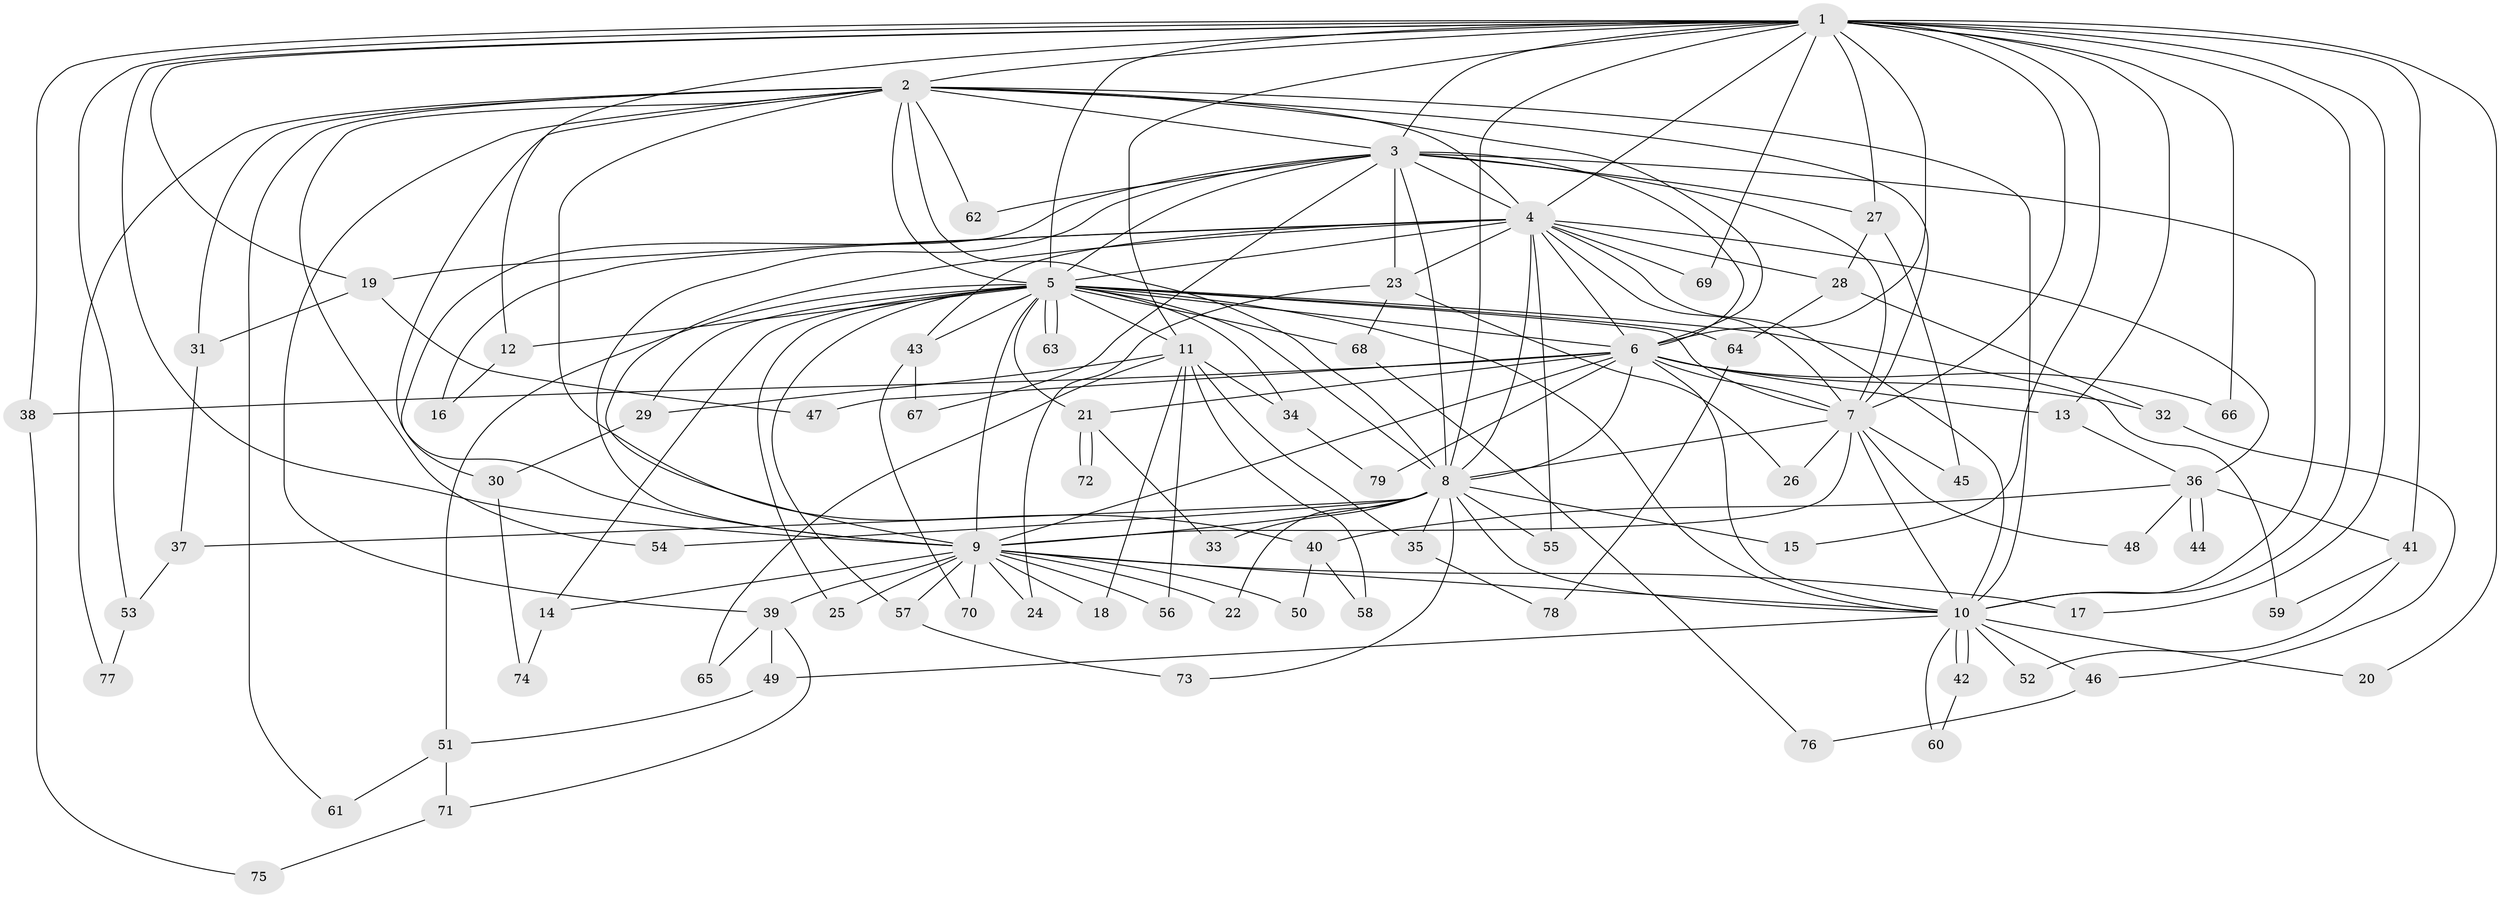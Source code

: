 // coarse degree distribution, {19: 0.017543859649122806, 24: 0.017543859649122806, 13: 0.017543859649122806, 20: 0.017543859649122806, 23: 0.017543859649122806, 14: 0.03508771929824561, 11: 0.017543859649122806, 15: 0.017543859649122806, 9: 0.017543859649122806, 3: 0.2807017543859649, 2: 0.3684210526315789, 5: 0.05263157894736842, 4: 0.10526315789473684, 1: 0.017543859649122806}
// Generated by graph-tools (version 1.1) at 2025/41/03/06/25 10:41:42]
// undirected, 79 vertices, 183 edges
graph export_dot {
graph [start="1"]
  node [color=gray90,style=filled];
  1;
  2;
  3;
  4;
  5;
  6;
  7;
  8;
  9;
  10;
  11;
  12;
  13;
  14;
  15;
  16;
  17;
  18;
  19;
  20;
  21;
  22;
  23;
  24;
  25;
  26;
  27;
  28;
  29;
  30;
  31;
  32;
  33;
  34;
  35;
  36;
  37;
  38;
  39;
  40;
  41;
  42;
  43;
  44;
  45;
  46;
  47;
  48;
  49;
  50;
  51;
  52;
  53;
  54;
  55;
  56;
  57;
  58;
  59;
  60;
  61;
  62;
  63;
  64;
  65;
  66;
  67;
  68;
  69;
  70;
  71;
  72;
  73;
  74;
  75;
  76;
  77;
  78;
  79;
  1 -- 2;
  1 -- 3;
  1 -- 4;
  1 -- 5;
  1 -- 6;
  1 -- 7;
  1 -- 8;
  1 -- 9;
  1 -- 10;
  1 -- 11;
  1 -- 12;
  1 -- 13;
  1 -- 15;
  1 -- 17;
  1 -- 19;
  1 -- 20;
  1 -- 27;
  1 -- 38;
  1 -- 41;
  1 -- 53;
  1 -- 66;
  1 -- 69;
  2 -- 3;
  2 -- 4;
  2 -- 5;
  2 -- 6;
  2 -- 7;
  2 -- 8;
  2 -- 9;
  2 -- 10;
  2 -- 31;
  2 -- 39;
  2 -- 40;
  2 -- 54;
  2 -- 61;
  2 -- 62;
  2 -- 77;
  3 -- 4;
  3 -- 5;
  3 -- 6;
  3 -- 7;
  3 -- 8;
  3 -- 9;
  3 -- 10;
  3 -- 23;
  3 -- 27;
  3 -- 30;
  3 -- 62;
  3 -- 67;
  4 -- 5;
  4 -- 6;
  4 -- 7;
  4 -- 8;
  4 -- 9;
  4 -- 10;
  4 -- 16;
  4 -- 19;
  4 -- 23;
  4 -- 28;
  4 -- 36;
  4 -- 43;
  4 -- 55;
  4 -- 69;
  5 -- 6;
  5 -- 7;
  5 -- 8;
  5 -- 9;
  5 -- 10;
  5 -- 11;
  5 -- 12;
  5 -- 14;
  5 -- 21;
  5 -- 25;
  5 -- 29;
  5 -- 34;
  5 -- 43;
  5 -- 51;
  5 -- 57;
  5 -- 59;
  5 -- 63;
  5 -- 63;
  5 -- 64;
  5 -- 68;
  6 -- 7;
  6 -- 8;
  6 -- 9;
  6 -- 10;
  6 -- 13;
  6 -- 21;
  6 -- 32;
  6 -- 38;
  6 -- 47;
  6 -- 66;
  6 -- 79;
  7 -- 8;
  7 -- 9;
  7 -- 10;
  7 -- 26;
  7 -- 45;
  7 -- 48;
  8 -- 9;
  8 -- 10;
  8 -- 15;
  8 -- 22;
  8 -- 33;
  8 -- 35;
  8 -- 37;
  8 -- 54;
  8 -- 55;
  8 -- 73;
  9 -- 10;
  9 -- 14;
  9 -- 17;
  9 -- 18;
  9 -- 22;
  9 -- 24;
  9 -- 25;
  9 -- 39;
  9 -- 50;
  9 -- 56;
  9 -- 57;
  9 -- 70;
  10 -- 20;
  10 -- 42;
  10 -- 42;
  10 -- 46;
  10 -- 49;
  10 -- 52;
  10 -- 60;
  11 -- 18;
  11 -- 29;
  11 -- 34;
  11 -- 35;
  11 -- 56;
  11 -- 58;
  11 -- 65;
  12 -- 16;
  13 -- 36;
  14 -- 74;
  19 -- 31;
  19 -- 47;
  21 -- 33;
  21 -- 72;
  21 -- 72;
  23 -- 24;
  23 -- 26;
  23 -- 68;
  27 -- 28;
  27 -- 45;
  28 -- 32;
  28 -- 64;
  29 -- 30;
  30 -- 74;
  31 -- 37;
  32 -- 46;
  34 -- 79;
  35 -- 78;
  36 -- 40;
  36 -- 41;
  36 -- 44;
  36 -- 44;
  36 -- 48;
  37 -- 53;
  38 -- 75;
  39 -- 49;
  39 -- 65;
  39 -- 71;
  40 -- 50;
  40 -- 58;
  41 -- 52;
  41 -- 59;
  42 -- 60;
  43 -- 67;
  43 -- 70;
  46 -- 76;
  49 -- 51;
  51 -- 61;
  51 -- 71;
  53 -- 77;
  57 -- 73;
  64 -- 78;
  68 -- 76;
  71 -- 75;
}
